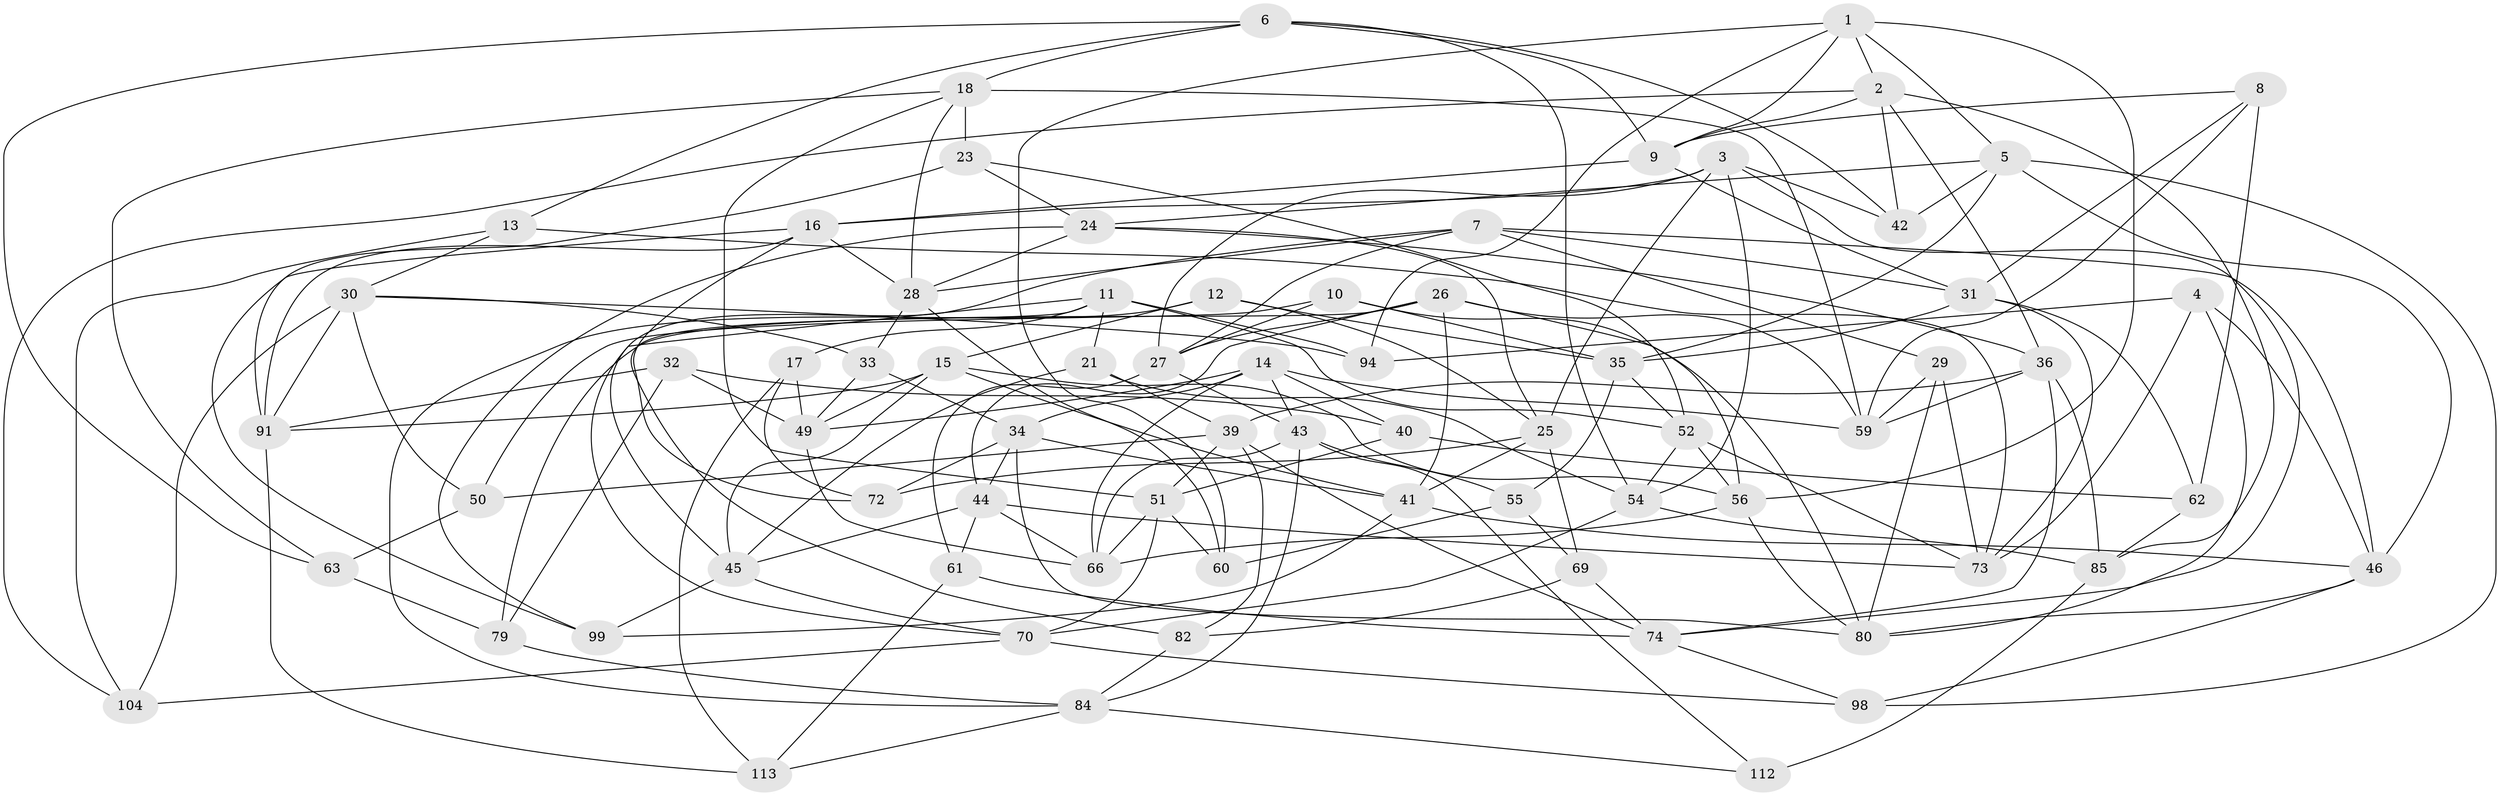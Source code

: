 // original degree distribution, {4: 1.0}
// Generated by graph-tools (version 1.1) at 2025/42/03/06/25 10:42:22]
// undirected, 71 vertices, 183 edges
graph export_dot {
graph [start="1"]
  node [color=gray90,style=filled];
  1 [super="+19"];
  2 [super="+47"];
  3 [super="+37"];
  4;
  5 [super="+20"];
  6 [super="+68"];
  7 [super="+22"];
  8;
  9 [super="+102"];
  10;
  11 [super="+64"];
  12;
  13;
  14 [super="+96"];
  15 [super="+48"];
  16 [super="+100"];
  17;
  18 [super="+57"];
  21;
  23;
  24 [super="+75"];
  25 [super="+107"];
  26 [super="+38"];
  27 [super="+58"];
  28 [super="+95"];
  29;
  30 [super="+89"];
  31 [super="+78"];
  32;
  33;
  34 [super="+87"];
  35 [super="+76"];
  36 [super="+81"];
  39 [super="+108"];
  40;
  41 [super="+53"];
  42;
  43 [super="+67"];
  44 [super="+106"];
  45 [super="+65"];
  46 [super="+109"];
  49 [super="+103"];
  50;
  51 [super="+86"];
  52 [super="+83"];
  54 [super="+77"];
  55;
  56 [super="+111"];
  59 [super="+71"];
  60;
  61;
  62;
  63;
  66 [super="+88"];
  69;
  70 [super="+105"];
  72;
  73 [super="+92"];
  74 [super="+93"];
  79;
  80 [super="+110"];
  82;
  84 [super="+90"];
  85 [super="+97"];
  91 [super="+101"];
  94;
  98;
  99;
  104;
  112;
  113;
  1 -- 94;
  1 -- 9;
  1 -- 5;
  1 -- 60;
  1 -- 2;
  1 -- 56;
  2 -- 42;
  2 -- 9;
  2 -- 104;
  2 -- 36;
  2 -- 85;
  3 -- 74;
  3 -- 25;
  3 -- 16;
  3 -- 27;
  3 -- 42;
  3 -- 54;
  4 -- 94;
  4 -- 73;
  4 -- 80;
  4 -- 46;
  5 -- 98;
  5 -- 24;
  5 -- 42;
  5 -- 46;
  5 -- 35;
  6 -- 42;
  6 -- 13;
  6 -- 54;
  6 -- 9;
  6 -- 63;
  6 -- 18;
  7 -- 31;
  7 -- 27;
  7 -- 29;
  7 -- 46;
  7 -- 45;
  7 -- 28;
  8 -- 31;
  8 -- 62;
  8 -- 59;
  8 -- 9;
  9 -- 16;
  9 -- 31;
  10 -- 50;
  10 -- 35;
  10 -- 27;
  10 -- 80;
  11 -- 52;
  11 -- 17;
  11 -- 82;
  11 -- 21;
  11 -- 94;
  11 -- 70;
  12 -- 35;
  12 -- 84;
  12 -- 25;
  12 -- 15;
  13 -- 104;
  13 -- 30;
  13 -- 73;
  14 -- 59;
  14 -- 49;
  14 -- 66;
  14 -- 40;
  14 -- 34;
  14 -- 43;
  15 -- 56;
  15 -- 49;
  15 -- 41;
  15 -- 45;
  15 -- 91;
  16 -- 72;
  16 -- 91;
  16 -- 99;
  16 -- 28;
  17 -- 72;
  17 -- 49;
  17 -- 113;
  18 -- 59;
  18 -- 51;
  18 -- 23;
  18 -- 28;
  18 -- 63;
  21 -- 54;
  21 -- 45;
  21 -- 39;
  23 -- 91;
  23 -- 24;
  23 -- 52;
  24 -- 99;
  24 -- 25;
  24 -- 36;
  24 -- 28;
  25 -- 72;
  25 -- 69;
  25 -- 41;
  26 -- 44;
  26 -- 41;
  26 -- 27;
  26 -- 79;
  26 -- 59;
  26 -- 56;
  27 -- 43;
  27 -- 61;
  28 -- 60;
  28 -- 33;
  29 -- 80;
  29 -- 73;
  29 -- 59;
  30 -- 50;
  30 -- 33;
  30 -- 104;
  30 -- 94;
  30 -- 91;
  31 -- 73;
  31 -- 62;
  31 -- 35;
  32 -- 40;
  32 -- 79;
  32 -- 49;
  32 -- 91;
  33 -- 49;
  33 -- 34;
  34 -- 72;
  34 -- 41;
  34 -- 44;
  34 -- 80;
  35 -- 55;
  35 -- 52;
  36 -- 39;
  36 -- 74;
  36 -- 85;
  36 -- 59;
  39 -- 51;
  39 -- 82;
  39 -- 50;
  39 -- 74;
  40 -- 62;
  40 -- 51;
  41 -- 99;
  41 -- 46;
  43 -- 55;
  43 -- 112;
  43 -- 66;
  43 -- 84;
  44 -- 45;
  44 -- 73;
  44 -- 66;
  44 -- 61;
  45 -- 99;
  45 -- 70;
  46 -- 98;
  46 -- 80;
  49 -- 66;
  50 -- 63;
  51 -- 70;
  51 -- 66;
  51 -- 60;
  52 -- 73;
  52 -- 56;
  52 -- 54;
  54 -- 70;
  54 -- 85;
  55 -- 69;
  55 -- 60;
  56 -- 66;
  56 -- 80;
  61 -- 113;
  61 -- 74;
  62 -- 85;
  63 -- 79;
  69 -- 82;
  69 -- 74;
  70 -- 98;
  70 -- 104;
  74 -- 98;
  79 -- 84;
  82 -- 84;
  84 -- 112;
  84 -- 113;
  85 -- 112 [weight=2];
  91 -- 113;
}
